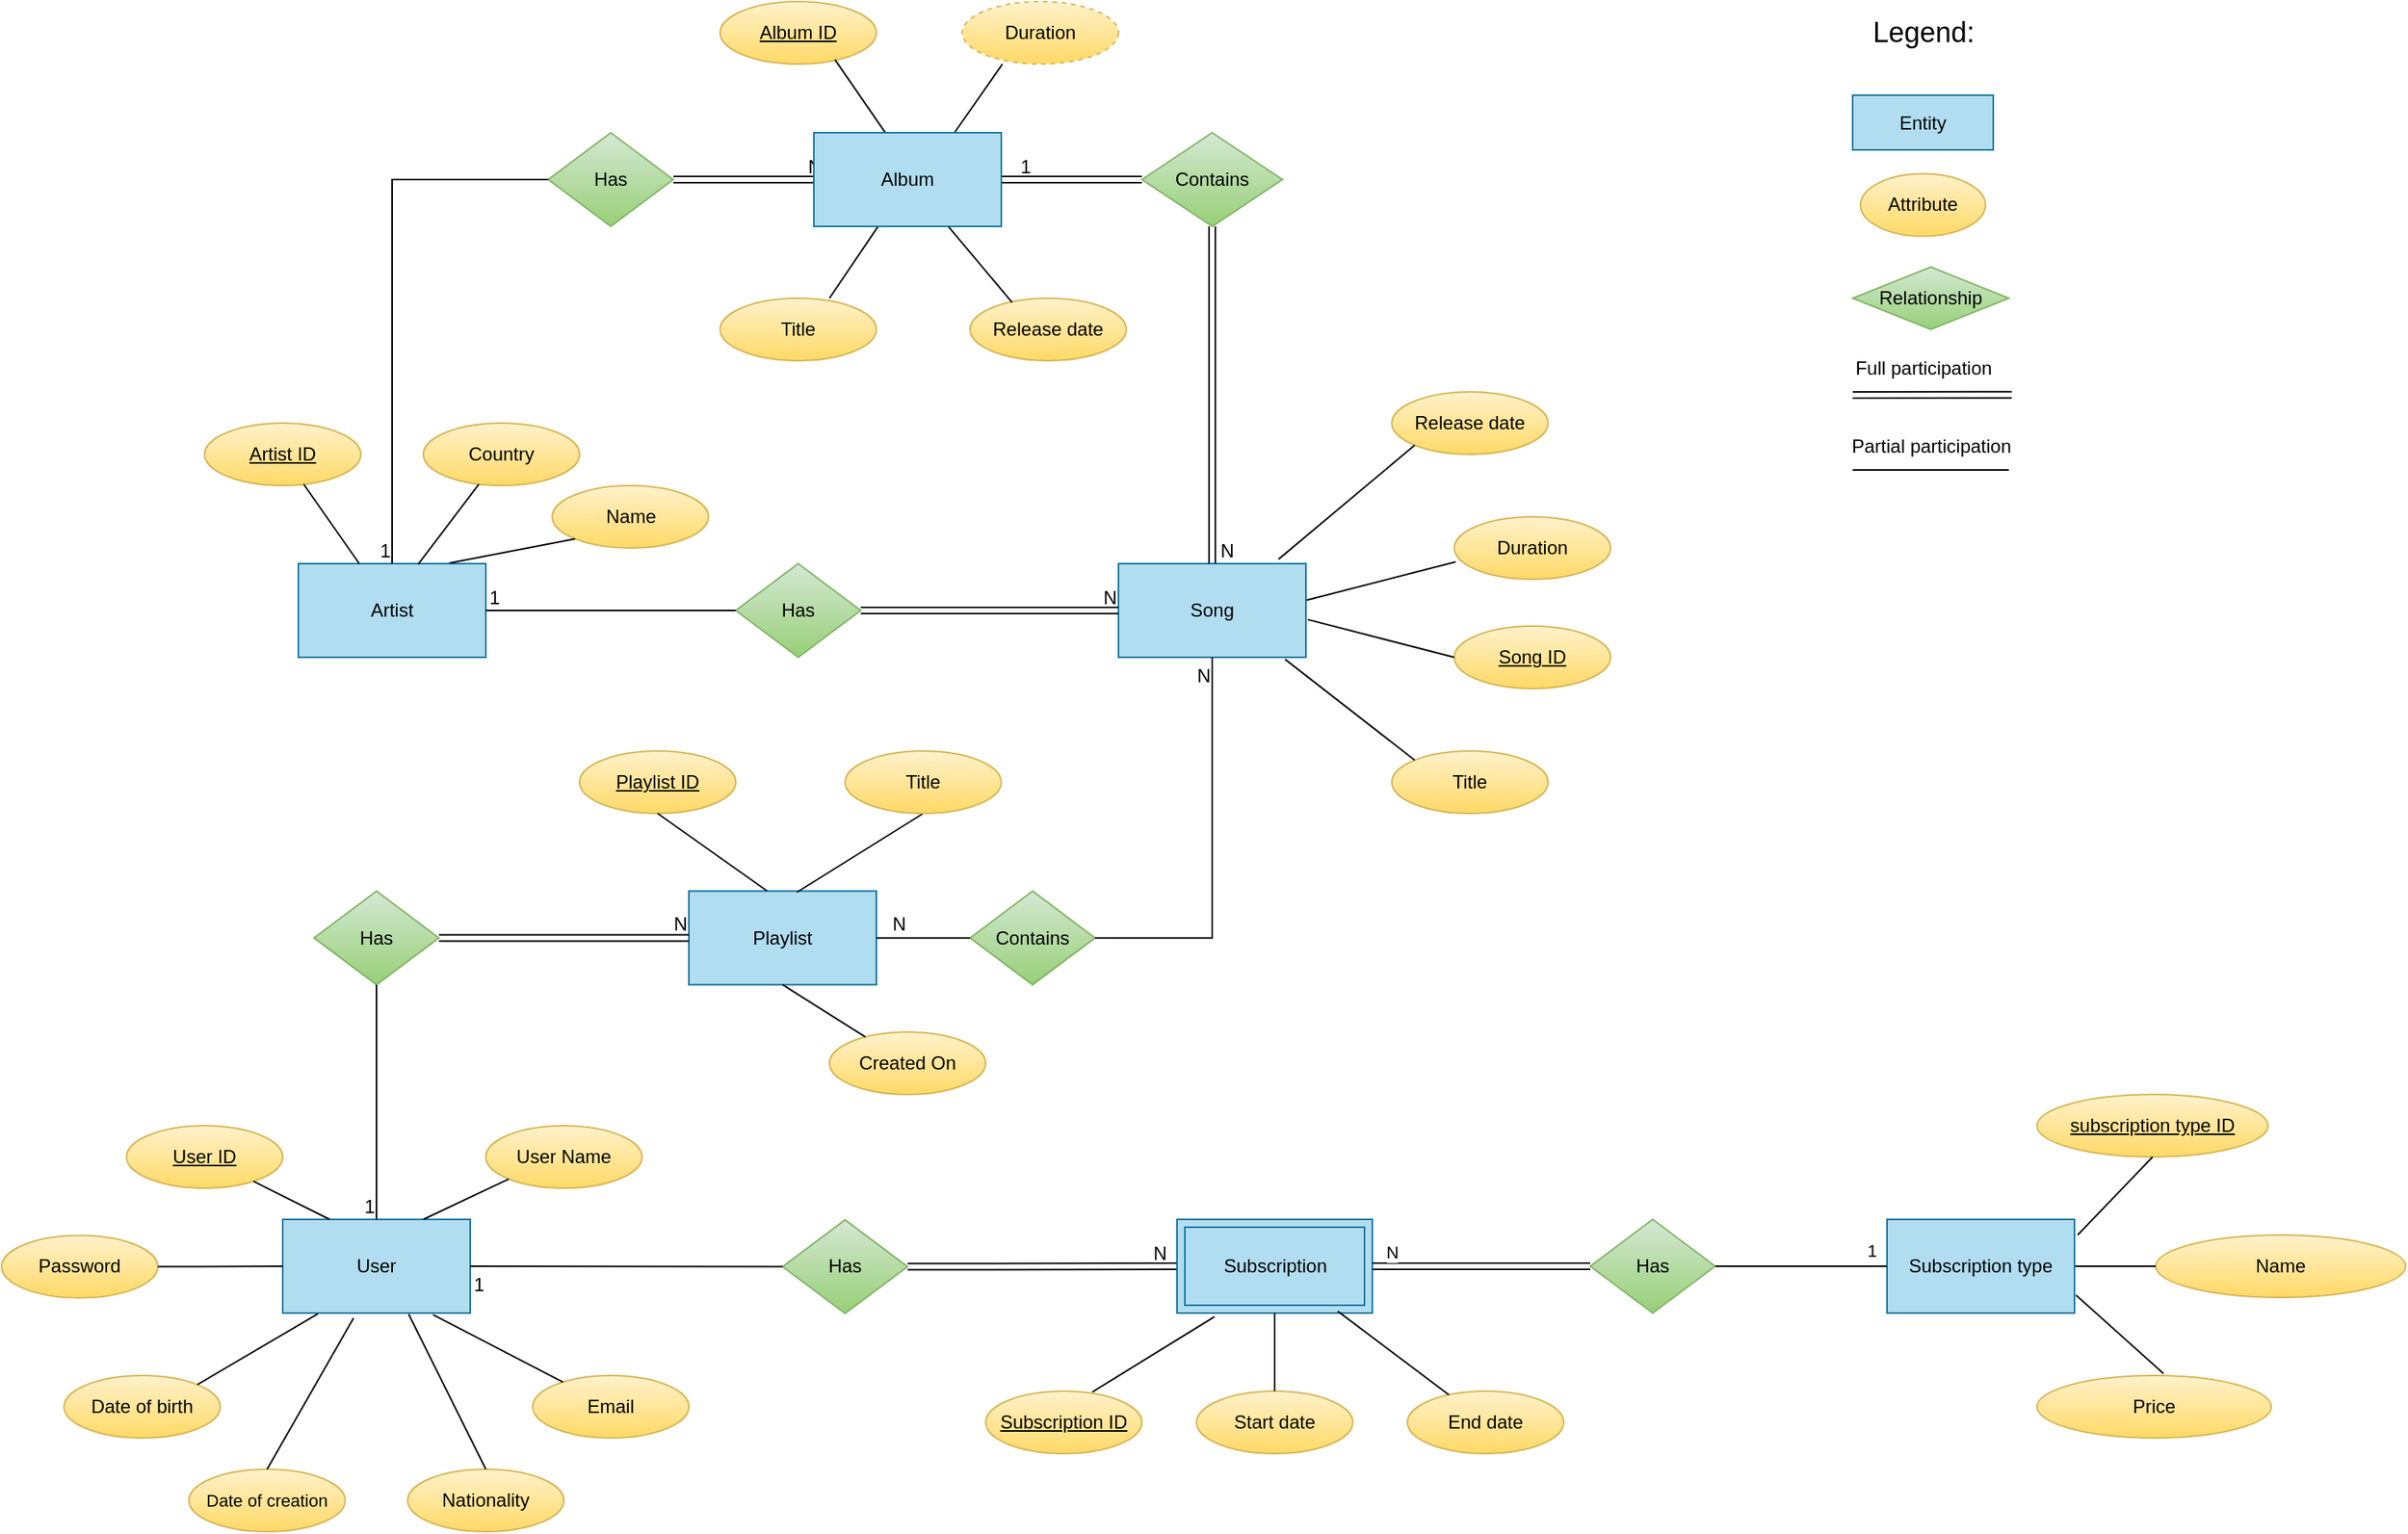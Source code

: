 <mxfile version="25.0.1">
  <diagram name="Page-1" id="PRPDfSvIojRdm6pmtPtv">
    <mxGraphModel dx="3457" dy="1422" grid="1" gridSize="10" guides="1" tooltips="1" connect="1" arrows="1" fold="1" page="1" pageScale="1" pageWidth="850" pageHeight="1100" math="0" shadow="0">
      <root>
        <mxCell id="0" />
        <mxCell id="1" parent="0" />
        <mxCell id="CFqIRjI16NwwN18C9tP9-1" value="Artist" style="whiteSpace=wrap;html=1;align=center;fillColor=#b1ddf0;strokeColor=#10739e;" parent="1" vertex="1">
          <mxGeometry x="-590" y="420" width="120" height="60" as="geometry" />
        </mxCell>
        <mxCell id="CFqIRjI16NwwN18C9tP9-18" value="Contains" style="shape=rhombus;perimeter=rhombusPerimeter;whiteSpace=wrap;html=1;align=center;fillColor=#d5e8d4;strokeColor=#82b366;gradientColor=#97d077;" parent="1" vertex="1">
          <mxGeometry x="-50" y="144" width="90" height="60" as="geometry" />
        </mxCell>
        <mxCell id="xr-l2IymX-3WRpyFkcAJ-1" value="Has" style="shape=rhombus;perimeter=rhombusPerimeter;whiteSpace=wrap;html=1;align=center;fillColor=#d5e8d4;strokeColor=#82b366;gradientColor=#97d077;" parent="1" vertex="1">
          <mxGeometry x="-310" y="420" width="80" height="60" as="geometry" />
        </mxCell>
        <mxCell id="xr-l2IymX-3WRpyFkcAJ-7" value="User" style="whiteSpace=wrap;html=1;align=center;fillColor=#b1ddf0;strokeColor=#10739e;" parent="1" vertex="1">
          <mxGeometry x="-600" y="840" width="120" height="60" as="geometry" />
        </mxCell>
        <mxCell id="xr-l2IymX-3WRpyFkcAJ-9" value="Playlist" style="shape=ext;margin=3;double=0;whiteSpace=wrap;html=1;align=center;fillColor=#b1ddf0;strokeColor=#10739e;" parent="1" vertex="1">
          <mxGeometry x="-340" y="629.71" width="120" height="60" as="geometry" />
        </mxCell>
        <mxCell id="xr-l2IymX-3WRpyFkcAJ-10" value="Contains" style="shape=rhombus;perimeter=rhombusPerimeter;whiteSpace=wrap;html=1;align=center;fillColor=#d5e8d4;strokeColor=#82b366;gradientColor=#97d077;" parent="1" vertex="1">
          <mxGeometry x="-160" y="629.71" width="80" height="60" as="geometry" />
        </mxCell>
        <mxCell id="xr-l2IymX-3WRpyFkcAJ-13" value="Has" style="shape=rhombus;perimeter=rhombusPerimeter;whiteSpace=wrap;html=1;align=center;fillColor=#d5e8d4;strokeColor=#82b366;gradientColor=#97d077;" parent="1" vertex="1">
          <mxGeometry x="-580" y="629.71" width="80" height="60" as="geometry" />
        </mxCell>
        <mxCell id="xr-l2IymX-3WRpyFkcAJ-18" value="Has" style="shape=rhombus;perimeter=rhombusPerimeter;whiteSpace=wrap;html=1;align=center;fillColor=#d5e8d4;strokeColor=#82b366;gradientColor=#97d077;" parent="1" vertex="1">
          <mxGeometry x="-430" y="144" width="80" height="60" as="geometry" />
        </mxCell>
        <mxCell id="xr-l2IymX-3WRpyFkcAJ-20" value="" style="endArrow=none;html=1;rounded=0;exitX=0.5;exitY=1;exitDx=0;exitDy=0;entryX=0.5;entryY=0;entryDx=0;entryDy=0;" parent="1" source="xr-l2IymX-3WRpyFkcAJ-24" edge="1">
          <mxGeometry relative="1" as="geometry">
            <mxPoint x="-5" y="480" as="sourcePoint" />
            <mxPoint x="-5" y="420" as="targetPoint" />
          </mxGeometry>
        </mxCell>
        <mxCell id="xr-l2IymX-3WRpyFkcAJ-26" value="" style="endArrow=none;html=1;rounded=0;exitX=0.5;exitY=1;exitDx=0;exitDy=0;entryX=0.5;entryY=0;entryDx=0;entryDy=0;" parent="1" target="xr-l2IymX-3WRpyFkcAJ-24" edge="1">
          <mxGeometry relative="1" as="geometry">
            <mxPoint x="-5" y="480" as="sourcePoint" />
            <mxPoint x="-5" y="420" as="targetPoint" />
          </mxGeometry>
        </mxCell>
        <mxCell id="xr-l2IymX-3WRpyFkcAJ-24" value="Song" style="shape=ext;margin=3;double=0;whiteSpace=wrap;html=1;align=center;fillColor=#b1ddf0;strokeColor=#10739e;" parent="1" vertex="1">
          <mxGeometry x="-65" y="420" width="120" height="60" as="geometry" />
        </mxCell>
        <mxCell id="xr-l2IymX-3WRpyFkcAJ-48" value="" style="endArrow=none;html=1;rounded=0;entryX=1;entryY=0.5;entryDx=0;entryDy=0;exitX=0;exitY=0.5;exitDx=0;exitDy=0;" parent="1" source="xr-l2IymX-3WRpyFkcAJ-1" target="CFqIRjI16NwwN18C9tP9-1" edge="1">
          <mxGeometry relative="1" as="geometry">
            <mxPoint x="-360" y="380" as="sourcePoint" />
            <mxPoint x="-410" y="410" as="targetPoint" />
          </mxGeometry>
        </mxCell>
        <mxCell id="xr-l2IymX-3WRpyFkcAJ-49" value="1" style="resizable=0;html=1;whiteSpace=wrap;align=right;verticalAlign=bottom;direction=south;" parent="xr-l2IymX-3WRpyFkcAJ-48" connectable="0" vertex="1">
          <mxGeometry x="1" relative="1" as="geometry">
            <mxPoint x="10" as="offset" />
          </mxGeometry>
        </mxCell>
        <mxCell id="xr-l2IymX-3WRpyFkcAJ-52" value="" style="endArrow=none;html=1;rounded=0;entryX=0.5;entryY=1;entryDx=0;entryDy=0;exitX=1;exitY=0.5;exitDx=0;exitDy=0;edgeStyle=orthogonalEdgeStyle;" parent="1" source="xr-l2IymX-3WRpyFkcAJ-10" target="xr-l2IymX-3WRpyFkcAJ-24" edge="1">
          <mxGeometry relative="1" as="geometry">
            <mxPoint x="-150" y="550" as="sourcePoint" />
            <mxPoint x="10" y="550" as="targetPoint" />
          </mxGeometry>
        </mxCell>
        <mxCell id="xr-l2IymX-3WRpyFkcAJ-53" value="N" style="resizable=0;html=1;whiteSpace=wrap;align=right;verticalAlign=bottom;" parent="xr-l2IymX-3WRpyFkcAJ-52" connectable="0" vertex="1">
          <mxGeometry x="1" relative="1" as="geometry">
            <mxPoint y="20" as="offset" />
          </mxGeometry>
        </mxCell>
        <mxCell id="xr-l2IymX-3WRpyFkcAJ-54" value="" style="endArrow=none;html=1;rounded=0;entryX=1;entryY=0.5;entryDx=0;entryDy=0;exitX=0;exitY=0.5;exitDx=0;exitDy=0;" parent="1" source="xr-l2IymX-3WRpyFkcAJ-10" target="xr-l2IymX-3WRpyFkcAJ-9" edge="1">
          <mxGeometry relative="1" as="geometry">
            <mxPoint x="-180" y="709.71" as="sourcePoint" />
            <mxPoint x="-200" y="659.21" as="targetPoint" />
          </mxGeometry>
        </mxCell>
        <mxCell id="xr-l2IymX-3WRpyFkcAJ-55" value="N" style="resizable=0;html=1;whiteSpace=wrap;align=right;verticalAlign=bottom;" parent="xr-l2IymX-3WRpyFkcAJ-54" connectable="0" vertex="1">
          <mxGeometry x="1" relative="1" as="geometry">
            <mxPoint x="20" as="offset" />
          </mxGeometry>
        </mxCell>
        <mxCell id="xr-l2IymX-3WRpyFkcAJ-64" value="" style="shape=link;html=1;rounded=0;entryX=1;entryY=0.5;entryDx=0;entryDy=0;exitX=0;exitY=0.5;exitDx=0;exitDy=0;" parent="1" source="CFqIRjI16NwwN18C9tP9-18" target="BT4hidYa7c9E86_C2898-1" edge="1">
          <mxGeometry relative="1" as="geometry">
            <mxPoint x="-280" y="370" as="sourcePoint" />
            <mxPoint x="-140" y="290" as="targetPoint" />
          </mxGeometry>
        </mxCell>
        <mxCell id="xr-l2IymX-3WRpyFkcAJ-65" value="1" style="resizable=0;html=1;whiteSpace=wrap;align=right;verticalAlign=bottom;" parent="xr-l2IymX-3WRpyFkcAJ-64" connectable="0" vertex="1">
          <mxGeometry x="1" relative="1" as="geometry">
            <mxPoint x="20" as="offset" />
          </mxGeometry>
        </mxCell>
        <mxCell id="xr-l2IymX-3WRpyFkcAJ-70" value="" style="endArrow=none;html=1;rounded=0;entryX=0.5;entryY=0;entryDx=0;entryDy=0;exitX=0;exitY=0.5;exitDx=0;exitDy=0;edgeStyle=orthogonalEdgeStyle;" parent="1" source="xr-l2IymX-3WRpyFkcAJ-18" target="CFqIRjI16NwwN18C9tP9-1" edge="1">
          <mxGeometry relative="1" as="geometry">
            <mxPoint x="-310" y="440" as="sourcePoint" />
            <mxPoint x="-150" y="440" as="targetPoint" />
          </mxGeometry>
        </mxCell>
        <mxCell id="xr-l2IymX-3WRpyFkcAJ-71" value="1" style="resizable=0;html=1;whiteSpace=wrap;align=right;verticalAlign=bottom;" parent="xr-l2IymX-3WRpyFkcAJ-70" connectable="0" vertex="1">
          <mxGeometry x="1" relative="1" as="geometry" />
        </mxCell>
        <mxCell id="xr-l2IymX-3WRpyFkcAJ-72" value="" style="shape=link;html=1;rounded=0;entryX=0.05;entryY=0.5;entryDx=0;entryDy=0;exitX=1;exitY=0.5;exitDx=0;exitDy=0;entryPerimeter=0;" parent="1" source="xr-l2IymX-3WRpyFkcAJ-18" target="BT4hidYa7c9E86_C2898-1" edge="1">
          <mxGeometry relative="1" as="geometry">
            <mxPoint x="-400" y="350" as="sourcePoint" />
            <mxPoint x="-260" y="290" as="targetPoint" />
          </mxGeometry>
        </mxCell>
        <mxCell id="xr-l2IymX-3WRpyFkcAJ-73" value="N" style="resizable=0;html=1;whiteSpace=wrap;align=right;verticalAlign=bottom;" parent="xr-l2IymX-3WRpyFkcAJ-72" connectable="0" vertex="1">
          <mxGeometry x="1" relative="1" as="geometry" />
        </mxCell>
        <mxCell id="xr-l2IymX-3WRpyFkcAJ-74" value="" style="shape=link;html=1;rounded=0;entryX=0.5;entryY=0;entryDx=0;entryDy=0;exitX=0.5;exitY=1;exitDx=0;exitDy=0;" parent="1" source="CFqIRjI16NwwN18C9tP9-18" target="xr-l2IymX-3WRpyFkcAJ-24" edge="1">
          <mxGeometry relative="1" as="geometry">
            <mxPoint x="-250" y="370" as="sourcePoint" />
            <mxPoint x="-90" y="370" as="targetPoint" />
          </mxGeometry>
        </mxCell>
        <mxCell id="xr-l2IymX-3WRpyFkcAJ-75" value="N" style="resizable=0;html=1;whiteSpace=wrap;align=right;verticalAlign=bottom;" parent="xr-l2IymX-3WRpyFkcAJ-74" connectable="0" vertex="1">
          <mxGeometry x="1" relative="1" as="geometry">
            <mxPoint x="15" as="offset" />
          </mxGeometry>
        </mxCell>
        <mxCell id="xr-l2IymX-3WRpyFkcAJ-78" value="" style="endArrow=none;html=1;rounded=0;entryX=0.5;entryY=0;entryDx=0;entryDy=0;exitX=0.5;exitY=1;exitDx=0;exitDy=0;" parent="1" source="xr-l2IymX-3WRpyFkcAJ-13" target="xr-l2IymX-3WRpyFkcAJ-7" edge="1">
          <mxGeometry relative="1" as="geometry">
            <mxPoint x="-320" y="519.71" as="sourcePoint" />
            <mxPoint x="-160" y="519.71" as="targetPoint" />
          </mxGeometry>
        </mxCell>
        <mxCell id="xr-l2IymX-3WRpyFkcAJ-79" value="1" style="resizable=0;html=1;whiteSpace=wrap;align=right;verticalAlign=bottom;" parent="xr-l2IymX-3WRpyFkcAJ-78" connectable="0" vertex="1">
          <mxGeometry x="1" relative="1" as="geometry" />
        </mxCell>
        <mxCell id="xr-l2IymX-3WRpyFkcAJ-80" value="" style="shape=link;html=1;rounded=0;entryX=0;entryY=0.5;entryDx=0;entryDy=0;exitX=1;exitY=0.5;exitDx=0;exitDy=0;" parent="1" source="xr-l2IymX-3WRpyFkcAJ-13" target="xr-l2IymX-3WRpyFkcAJ-9" edge="1">
          <mxGeometry relative="1" as="geometry">
            <mxPoint x="-320" y="519.71" as="sourcePoint" />
            <mxPoint x="-160" y="519.71" as="targetPoint" />
          </mxGeometry>
        </mxCell>
        <mxCell id="xr-l2IymX-3WRpyFkcAJ-81" value="N" style="resizable=0;html=1;whiteSpace=wrap;align=right;verticalAlign=bottom;" parent="xr-l2IymX-3WRpyFkcAJ-80" connectable="0" vertex="1">
          <mxGeometry x="1" relative="1" as="geometry" />
        </mxCell>
        <mxCell id="xr-l2IymX-3WRpyFkcAJ-84" value="" style="shape=link;html=1;rounded=0;entryX=0;entryY=0.5;entryDx=0;entryDy=0;exitX=1;exitY=0.5;exitDx=0;exitDy=0;" parent="1" source="xr-l2IymX-3WRpyFkcAJ-1" target="xr-l2IymX-3WRpyFkcAJ-24" edge="1">
          <mxGeometry relative="1" as="geometry">
            <mxPoint x="-280" y="400" as="sourcePoint" />
            <mxPoint x="-120" y="400" as="targetPoint" />
          </mxGeometry>
        </mxCell>
        <mxCell id="xr-l2IymX-3WRpyFkcAJ-85" value="N" style="resizable=0;html=1;whiteSpace=wrap;align=right;verticalAlign=bottom;" parent="xr-l2IymX-3WRpyFkcAJ-84" connectable="0" vertex="1">
          <mxGeometry x="1" relative="1" as="geometry" />
        </mxCell>
        <mxCell id="xr-l2IymX-3WRpyFkcAJ-87" value="Has" style="shape=rhombus;perimeter=rhombusPerimeter;whiteSpace=wrap;html=1;align=center;fillColor=#d5e8d4;strokeColor=#82b366;gradientColor=#97d077;" parent="1" vertex="1">
          <mxGeometry x="-280" y="840.29" width="80" height="60" as="geometry" />
        </mxCell>
        <mxCell id="xr-l2IymX-3WRpyFkcAJ-90" value="" style="shape=link;html=1;rounded=0;entryX=0;entryY=0.5;entryDx=0;entryDy=0;exitX=1;exitY=0.5;exitDx=0;exitDy=0;" parent="1" source="xr-l2IymX-3WRpyFkcAJ-87" target="xr-l2IymX-3WRpyFkcAJ-94" edge="1">
          <mxGeometry relative="1" as="geometry">
            <mxPoint x="-530" y="1019.71" as="sourcePoint" />
            <mxPoint x="-335" y="929.71" as="targetPoint" />
          </mxGeometry>
        </mxCell>
        <mxCell id="xr-l2IymX-3WRpyFkcAJ-91" value="N" style="resizable=0;html=1;whiteSpace=wrap;align=right;verticalAlign=bottom;" parent="xr-l2IymX-3WRpyFkcAJ-90" connectable="0" vertex="1">
          <mxGeometry x="1" relative="1" as="geometry">
            <mxPoint x="-5" as="offset" />
          </mxGeometry>
        </mxCell>
        <mxCell id="xr-l2IymX-3WRpyFkcAJ-92" value="" style="endArrow=none;html=1;rounded=0;entryX=1;entryY=0.5;entryDx=0;entryDy=0;exitX=0;exitY=0.5;exitDx=0;exitDy=0;" parent="1" source="xr-l2IymX-3WRpyFkcAJ-87" target="xr-l2IymX-3WRpyFkcAJ-7" edge="1">
          <mxGeometry relative="1" as="geometry">
            <mxPoint x="-320" y="719.71" as="sourcePoint" />
            <mxPoint x="-160" y="719.71" as="targetPoint" />
          </mxGeometry>
        </mxCell>
        <mxCell id="xr-l2IymX-3WRpyFkcAJ-93" value="1" style="resizable=0;html=1;whiteSpace=wrap;align=right;verticalAlign=bottom;" parent="xr-l2IymX-3WRpyFkcAJ-92" connectable="0" vertex="1">
          <mxGeometry x="1" relative="1" as="geometry">
            <mxPoint x="10" y="20" as="offset" />
          </mxGeometry>
        </mxCell>
        <mxCell id="xr-l2IymX-3WRpyFkcAJ-94" value="Subscription" style="shape=ext;margin=3;double=1;whiteSpace=wrap;html=1;align=center;fillColor=#b1ddf0;strokeColor=#10739e;" parent="1" vertex="1">
          <mxGeometry x="-27.5" y="840" width="125" height="60" as="geometry" />
        </mxCell>
        <mxCell id="xr-l2IymX-3WRpyFkcAJ-95" value="Duration" style="ellipse;whiteSpace=wrap;html=1;align=center;fillColor=#fff2cc;strokeColor=#d6b656;gradientColor=#ffd966;" parent="1" vertex="1">
          <mxGeometry x="150" y="390" width="100" height="40" as="geometry" />
        </mxCell>
        <mxCell id="xr-l2IymX-3WRpyFkcAJ-96" value="Title" style="ellipse;whiteSpace=wrap;html=1;align=center;fillColor=#fff2cc;strokeColor=#d6b656;gradientColor=#ffd966;" parent="1" vertex="1">
          <mxGeometry x="-320" y="250" width="100" height="40" as="geometry" />
        </mxCell>
        <mxCell id="xr-l2IymX-3WRpyFkcAJ-98" value="Album ID" style="ellipse;whiteSpace=wrap;html=1;align=center;fontStyle=4;verticalAlign=middle;fontFamily=Helvetica;fontSize=12;fillColor=#fff2cc;strokeColor=#d6b656;gradientColor=#ffd966;" parent="1" vertex="1">
          <mxGeometry x="-320" y="60" width="100" height="40" as="geometry" />
        </mxCell>
        <mxCell id="xr-l2IymX-3WRpyFkcAJ-99" value="" style="endArrow=none;html=1;rounded=0;fontFamily=Helvetica;fontSize=12;fontColor=default;entryX=0.7;entryY=0;entryDx=0;entryDy=0;exitX=0.35;exitY=0.978;exitDx=0;exitDy=0;entryPerimeter=0;exitPerimeter=0;" parent="1" source="BT4hidYa7c9E86_C2898-1" target="xr-l2IymX-3WRpyFkcAJ-96" edge="1">
          <mxGeometry relative="1" as="geometry">
            <mxPoint x="-230" y="260" as="sourcePoint" />
            <mxPoint x="-100" y="350" as="targetPoint" />
          </mxGeometry>
        </mxCell>
        <mxCell id="xr-l2IymX-3WRpyFkcAJ-100" value="" style="endArrow=none;html=1;rounded=0;fontFamily=Helvetica;fontSize=12;fontColor=default;entryX=0.735;entryY=0.93;entryDx=0;entryDy=0;exitX=0.386;exitY=0.014;exitDx=0;exitDy=0;entryPerimeter=0;exitPerimeter=0;" parent="1" source="BT4hidYa7c9E86_C2898-1" target="xr-l2IymX-3WRpyFkcAJ-98" edge="1">
          <mxGeometry relative="1" as="geometry">
            <mxPoint x="-200" y="260" as="sourcePoint" />
            <mxPoint x="-100" y="350" as="targetPoint" />
          </mxGeometry>
        </mxCell>
        <mxCell id="xr-l2IymX-3WRpyFkcAJ-101" value="" style="endArrow=none;html=1;rounded=0;fontFamily=Helvetica;fontSize=12;fontColor=default;entryX=0.257;entryY=1.001;entryDx=0;entryDy=0;entryPerimeter=0;exitX=0.75;exitY=0;exitDx=0;exitDy=0;" parent="1" source="BT4hidYa7c9E86_C2898-1" target="xr-l2IymX-3WRpyFkcAJ-102" edge="1">
          <mxGeometry relative="1" as="geometry">
            <mxPoint x="-170" y="260" as="sourcePoint" />
            <mxPoint x="-100" y="350" as="targetPoint" />
          </mxGeometry>
        </mxCell>
        <mxCell id="xr-l2IymX-3WRpyFkcAJ-102" value="Duration" style="ellipse;whiteSpace=wrap;html=1;align=center;dashed=1;verticalAlign=middle;fontFamily=Helvetica;fontSize=12;fillColor=#fff2cc;strokeColor=#d6b656;gradientColor=#ffd966;" parent="1" vertex="1">
          <mxGeometry x="-165" y="60" width="100" height="40" as="geometry" />
        </mxCell>
        <mxCell id="xr-l2IymX-3WRpyFkcAJ-103" value="Title" style="ellipse;whiteSpace=wrap;html=1;align=center;verticalAlign=middle;fontFamily=Helvetica;fontSize=12;fillColor=#fff2cc;strokeColor=#d6b656;gradientColor=#ffd966;" parent="1" vertex="1">
          <mxGeometry x="110" y="540" width="100" height="40" as="geometry" />
        </mxCell>
        <mxCell id="xr-l2IymX-3WRpyFkcAJ-104" value="Name" style="ellipse;whiteSpace=wrap;html=1;align=center;verticalAlign=middle;fontFamily=Helvetica;fontSize=12;fillColor=#fff2cc;strokeColor=#d6b656;gradientColor=#ffd966;" parent="1" vertex="1">
          <mxGeometry x="-427.5" y="370" width="100" height="40" as="geometry" />
        </mxCell>
        <mxCell id="xr-l2IymX-3WRpyFkcAJ-105" value="Release date" style="ellipse;whiteSpace=wrap;html=1;align=center;verticalAlign=middle;fontFamily=Helvetica;fontSize=12;fillColor=#fff2cc;strokeColor=#d6b656;gradientColor=#ffd966;" parent="1" vertex="1">
          <mxGeometry x="110" y="310" width="100" height="40" as="geometry" />
        </mxCell>
        <mxCell id="xr-l2IymX-3WRpyFkcAJ-106" value="" style="endArrow=none;html=1;rounded=0;fontFamily=Helvetica;fontSize=12;fontColor=default;entryX=0;entryY=1;entryDx=0;entryDy=0;exitX=0.854;exitY=-0.047;exitDx=0;exitDy=0;exitPerimeter=0;" parent="1" source="xr-l2IymX-3WRpyFkcAJ-24" target="xr-l2IymX-3WRpyFkcAJ-105" edge="1">
          <mxGeometry relative="1" as="geometry">
            <mxPoint x="-260" y="430" as="sourcePoint" />
            <mxPoint x="-100" y="430" as="targetPoint" />
          </mxGeometry>
        </mxCell>
        <mxCell id="xr-l2IymX-3WRpyFkcAJ-107" value="" style="endArrow=none;html=1;rounded=0;fontFamily=Helvetica;fontSize=12;fontColor=default;entryX=0.008;entryY=0.721;entryDx=0;entryDy=0;entryPerimeter=0;exitX=1.004;exitY=0.39;exitDx=0;exitDy=0;exitPerimeter=0;" parent="1" source="xr-l2IymX-3WRpyFkcAJ-24" target="xr-l2IymX-3WRpyFkcAJ-95" edge="1">
          <mxGeometry relative="1" as="geometry">
            <mxPoint x="90" y="390" as="sourcePoint" />
            <mxPoint x="-100" y="430" as="targetPoint" />
          </mxGeometry>
        </mxCell>
        <mxCell id="xr-l2IymX-3WRpyFkcAJ-108" value="Song ID" style="ellipse;whiteSpace=wrap;html=1;align=center;fontStyle=4;verticalAlign=middle;fontFamily=Helvetica;fontSize=12;fillColor=#fff2cc;strokeColor=#d6b656;gradientColor=#ffd966;" parent="1" vertex="1">
          <mxGeometry x="150" y="460" width="100" height="40" as="geometry" />
        </mxCell>
        <mxCell id="xr-l2IymX-3WRpyFkcAJ-109" value="" style="endArrow=none;html=1;rounded=0;fontFamily=Helvetica;fontSize=12;fontColor=default;entryX=0;entryY=0;entryDx=0;entryDy=0;exitX=0.889;exitY=1.022;exitDx=0;exitDy=0;exitPerimeter=0;" parent="1" source="xr-l2IymX-3WRpyFkcAJ-24" target="xr-l2IymX-3WRpyFkcAJ-103" edge="1">
          <mxGeometry relative="1" as="geometry">
            <mxPoint x="237.48" y="539.64" as="sourcePoint" />
            <mxPoint x="190" y="550" as="targetPoint" />
          </mxGeometry>
        </mxCell>
        <mxCell id="xr-l2IymX-3WRpyFkcAJ-110" value="" style="endArrow=none;html=1;rounded=0;fontFamily=Helvetica;fontSize=12;fontColor=default;entryX=0;entryY=0.5;entryDx=0;entryDy=0;exitX=1.01;exitY=0.597;exitDx=0;exitDy=0;exitPerimeter=0;" parent="1" source="xr-l2IymX-3WRpyFkcAJ-24" target="xr-l2IymX-3WRpyFkcAJ-108" edge="1">
          <mxGeometry relative="1" as="geometry">
            <mxPoint x="-260" y="430" as="sourcePoint" />
            <mxPoint x="-100" y="430" as="targetPoint" />
          </mxGeometry>
        </mxCell>
        <mxCell id="xr-l2IymX-3WRpyFkcAJ-111" value="Country" style="ellipse;whiteSpace=wrap;html=1;align=center;verticalAlign=middle;fontFamily=Helvetica;fontSize=12;fillColor=#fff2cc;strokeColor=#d6b656;gradientColor=#ffd966;" parent="1" vertex="1">
          <mxGeometry x="-510" y="330" width="100" height="40" as="geometry" />
        </mxCell>
        <mxCell id="xr-l2IymX-3WRpyFkcAJ-112" value="Artist ID" style="ellipse;whiteSpace=wrap;html=1;align=center;fontStyle=4;verticalAlign=middle;fontFamily=Helvetica;fontSize=12;fillColor=#fff2cc;strokeColor=#d6b656;gradientColor=#ffd966;" parent="1" vertex="1">
          <mxGeometry x="-650" y="330" width="100" height="40" as="geometry" />
        </mxCell>
        <mxCell id="xr-l2IymX-3WRpyFkcAJ-113" value="" style="endArrow=none;html=1;rounded=0;fontFamily=Helvetica;fontSize=12;fontColor=default;entryX=0;entryY=1;entryDx=0;entryDy=0;exitX=0.806;exitY=-0.006;exitDx=0;exitDy=0;exitPerimeter=0;" parent="1" source="CFqIRjI16NwwN18C9tP9-1" target="xr-l2IymX-3WRpyFkcAJ-104" edge="1">
          <mxGeometry relative="1" as="geometry">
            <mxPoint x="-500" y="390" as="sourcePoint" />
            <mxPoint x="-100" y="430" as="targetPoint" />
          </mxGeometry>
        </mxCell>
        <mxCell id="xr-l2IymX-3WRpyFkcAJ-114" value="" style="endArrow=none;html=1;rounded=0;fontFamily=Helvetica;fontSize=12;fontColor=default;exitX=0.639;exitY=0.008;exitDx=0;exitDy=0;exitPerimeter=0;" parent="1" source="CFqIRjI16NwwN18C9tP9-1" target="xr-l2IymX-3WRpyFkcAJ-111" edge="1">
          <mxGeometry relative="1" as="geometry">
            <mxPoint x="-260" y="430" as="sourcePoint" />
            <mxPoint x="-470" y="380" as="targetPoint" />
          </mxGeometry>
        </mxCell>
        <mxCell id="xr-l2IymX-3WRpyFkcAJ-115" value="" style="endArrow=none;html=1;rounded=0;fontFamily=Helvetica;fontSize=12;fontColor=default;" parent="1" source="CFqIRjI16NwwN18C9tP9-1" target="xr-l2IymX-3WRpyFkcAJ-112" edge="1">
          <mxGeometry relative="1" as="geometry">
            <mxPoint x="-260" y="430" as="sourcePoint" />
            <mxPoint x="-100" y="430" as="targetPoint" />
          </mxGeometry>
        </mxCell>
        <mxCell id="xr-l2IymX-3WRpyFkcAJ-117" value="&lt;div&gt;Created On&lt;/div&gt;" style="ellipse;whiteSpace=wrap;html=1;align=center;verticalAlign=middle;fontFamily=Helvetica;fontSize=12;fillColor=#fff2cc;strokeColor=#d6b656;gradientColor=#ffd966;" parent="1" vertex="1">
          <mxGeometry x="-250" y="720" width="100" height="40" as="geometry" />
        </mxCell>
        <mxCell id="xr-l2IymX-3WRpyFkcAJ-118" value="Playlist ID" style="ellipse;whiteSpace=wrap;html=1;align=center;fontStyle=4;verticalAlign=middle;fontFamily=Helvetica;fontSize=12;fillColor=#fff2cc;strokeColor=#d6b656;gradientColor=#ffd966;" parent="1" vertex="1">
          <mxGeometry x="-410" y="540" width="100" height="40" as="geometry" />
        </mxCell>
        <mxCell id="xr-l2IymX-3WRpyFkcAJ-120" value="" style="endArrow=none;html=1;rounded=0;fontFamily=Helvetica;fontSize=12;fontColor=default;exitX=0.5;exitY=1;exitDx=0;exitDy=0;" parent="1" source="xr-l2IymX-3WRpyFkcAJ-9" target="xr-l2IymX-3WRpyFkcAJ-117" edge="1">
          <mxGeometry relative="1" as="geometry">
            <mxPoint x="-270" y="589.71" as="sourcePoint" />
            <mxPoint x="-110" y="589.71" as="targetPoint" />
          </mxGeometry>
        </mxCell>
        <mxCell id="xr-l2IymX-3WRpyFkcAJ-121" value="" style="endArrow=none;html=1;rounded=0;fontFamily=Helvetica;fontSize=12;fontColor=default;exitX=0.5;exitY=1;exitDx=0;exitDy=0;entryX=0.417;entryY=-0.001;entryDx=0;entryDy=0;entryPerimeter=0;" parent="1" source="xr-l2IymX-3WRpyFkcAJ-118" target="xr-l2IymX-3WRpyFkcAJ-9" edge="1">
          <mxGeometry relative="1" as="geometry">
            <mxPoint x="-303.3" y="599.39" as="sourcePoint" />
            <mxPoint x="-280" y="629" as="targetPoint" />
          </mxGeometry>
        </mxCell>
        <mxCell id="xr-l2IymX-3WRpyFkcAJ-122" value="" style="endArrow=none;html=1;rounded=0;fontFamily=Helvetica;fontSize=12;fontColor=default;entryX=0.5;entryY=1;entryDx=0;entryDy=0;exitX=0.576;exitY=0.013;exitDx=0;exitDy=0;exitPerimeter=0;" parent="1" source="xr-l2IymX-3WRpyFkcAJ-9" target="xr-l2IymX-3WRpyFkcAJ-128" edge="1">
          <mxGeometry relative="1" as="geometry">
            <mxPoint x="-270" y="589.71" as="sourcePoint" />
            <mxPoint x="-215.146" y="603.936" as="targetPoint" />
          </mxGeometry>
        </mxCell>
        <mxCell id="xr-l2IymX-3WRpyFkcAJ-128" value="Title" style="ellipse;whiteSpace=wrap;html=1;align=center;verticalAlign=middle;fontFamily=Helvetica;fontSize=12;fillColor=#fff2cc;strokeColor=#d6b656;gradientColor=#ffd966;" parent="1" vertex="1">
          <mxGeometry x="-240" y="540" width="100" height="40" as="geometry" />
        </mxCell>
        <mxCell id="xr-l2IymX-3WRpyFkcAJ-129" value="Email" style="ellipse;whiteSpace=wrap;html=1;align=center;verticalAlign=middle;fontFamily=Helvetica;fontSize=12;fillColor=#fff2cc;strokeColor=#d6b656;gradientColor=#ffd966;" parent="1" vertex="1">
          <mxGeometry x="-440" y="940" width="100" height="40" as="geometry" />
        </mxCell>
        <mxCell id="xr-l2IymX-3WRpyFkcAJ-130" value="&lt;div&gt;User Name&lt;/div&gt;" style="ellipse;whiteSpace=wrap;html=1;align=center;verticalAlign=middle;fontFamily=Helvetica;fontSize=12;fillColor=#fff2cc;strokeColor=#d6b656;gradientColor=#ffd966;" parent="1" vertex="1">
          <mxGeometry x="-470" y="780" width="100" height="40" as="geometry" />
        </mxCell>
        <mxCell id="xr-l2IymX-3WRpyFkcAJ-131" value="Password" style="ellipse;align=center;fontStyle=0;verticalAlign=middle;fontFamily=Helvetica;fontSize=12;fillColor=#fff2cc;whiteSpace=wrap;html=1;spacing=0;strokeColor=#d6b656;gradientColor=#ffd966;" parent="1" vertex="1">
          <mxGeometry x="-780" y="850.29" width="100" height="40" as="geometry" />
        </mxCell>
        <mxCell id="xr-l2IymX-3WRpyFkcAJ-132" value="Date of birth" style="ellipse;whiteSpace=wrap;html=1;align=center;verticalAlign=middle;fontFamily=Helvetica;fontSize=12;fillColor=#fff2cc;strokeColor=#d6b656;gradientColor=#ffd966;" parent="1" vertex="1">
          <mxGeometry x="-740" y="940" width="100" height="40" as="geometry" />
        </mxCell>
        <mxCell id="xr-l2IymX-3WRpyFkcAJ-133" value="" style="endArrow=none;html=1;rounded=0;fontFamily=Helvetica;fontSize=12;fontColor=default;entryX=0;entryY=0.5;entryDx=0;entryDy=0;" parent="1" source="xr-l2IymX-3WRpyFkcAJ-131" target="xr-l2IymX-3WRpyFkcAJ-7" edge="1">
          <mxGeometry relative="1" as="geometry">
            <mxPoint x="-720" y="759.71" as="sourcePoint" />
            <mxPoint x="-570" y="729.71" as="targetPoint" />
          </mxGeometry>
        </mxCell>
        <mxCell id="xr-l2IymX-3WRpyFkcAJ-134" value="" style="endArrow=none;html=1;rounded=0;fontFamily=Helvetica;fontSize=12;fontColor=default;exitX=0.75;exitY=0;exitDx=0;exitDy=0;entryX=0;entryY=1;entryDx=0;entryDy=0;" parent="1" source="xr-l2IymX-3WRpyFkcAJ-7" target="xr-l2IymX-3WRpyFkcAJ-130" edge="1">
          <mxGeometry relative="1" as="geometry">
            <mxPoint x="-270" y="679.71" as="sourcePoint" />
            <mxPoint x="-110" y="679.71" as="targetPoint" />
          </mxGeometry>
        </mxCell>
        <mxCell id="xr-l2IymX-3WRpyFkcAJ-135" value="" style="endArrow=none;html=1;rounded=0;fontFamily=Helvetica;fontSize=12;fontColor=default;entryX=0.802;entryY=1.018;entryDx=0;entryDy=0;entryPerimeter=0;" parent="1" source="xr-l2IymX-3WRpyFkcAJ-129" target="xr-l2IymX-3WRpyFkcAJ-7" edge="1">
          <mxGeometry relative="1" as="geometry">
            <mxPoint x="-270" y="679.71" as="sourcePoint" />
            <mxPoint x="-110" y="679.71" as="targetPoint" />
          </mxGeometry>
        </mxCell>
        <mxCell id="xr-l2IymX-3WRpyFkcAJ-136" value="" style="endArrow=none;html=1;rounded=0;fontFamily=Helvetica;fontSize=12;fontColor=default;exitX=1;exitY=0;exitDx=0;exitDy=0;entryX=0.188;entryY=1.008;entryDx=0;entryDy=0;entryPerimeter=0;" parent="1" source="xr-l2IymX-3WRpyFkcAJ-132" target="xr-l2IymX-3WRpyFkcAJ-7" edge="1">
          <mxGeometry relative="1" as="geometry">
            <mxPoint x="-600" y="849.71" as="sourcePoint" />
            <mxPoint x="-110" y="679.71" as="targetPoint" />
          </mxGeometry>
        </mxCell>
        <mxCell id="xr-l2IymX-3WRpyFkcAJ-137" value="Start date" style="ellipse;whiteSpace=wrap;html=1;align=center;strokeColor=#d6b656;verticalAlign=middle;fontFamily=Helvetica;fontSize=12;fillColor=#fff2cc;gradientColor=#ffd966;" parent="1" vertex="1">
          <mxGeometry x="-15" y="950" width="100" height="40" as="geometry" />
        </mxCell>
        <mxCell id="xr-l2IymX-3WRpyFkcAJ-138" value="Subscription ID" style="ellipse;whiteSpace=wrap;html=1;align=center;fontStyle=4;strokeColor=#d6b656;verticalAlign=middle;fontFamily=Helvetica;fontSize=12;fillColor=#fff2cc;gradientColor=#ffd966;" parent="1" vertex="1">
          <mxGeometry x="-150" y="950" width="100" height="40" as="geometry" />
        </mxCell>
        <mxCell id="xr-l2IymX-3WRpyFkcAJ-140" value="End date" style="ellipse;whiteSpace=wrap;html=1;align=center;strokeColor=#d6b656;verticalAlign=middle;fontFamily=Helvetica;fontSize=12;fillColor=#fff2cc;gradientColor=#ffd966;" parent="1" vertex="1">
          <mxGeometry x="120" y="950" width="100" height="40" as="geometry" />
        </mxCell>
        <mxCell id="xr-l2IymX-3WRpyFkcAJ-143" value="" style="endArrow=none;html=1;rounded=0;fontFamily=Helvetica;fontSize=12;fontColor=default;exitX=0.683;exitY=0.013;exitDx=0;exitDy=0;exitPerimeter=0;entryX=0.192;entryY=1.039;entryDx=0;entryDy=0;entryPerimeter=0;" parent="1" source="xr-l2IymX-3WRpyFkcAJ-138" target="xr-l2IymX-3WRpyFkcAJ-94" edge="1">
          <mxGeometry relative="1" as="geometry">
            <mxPoint x="-80" y="829.71" as="sourcePoint" />
            <mxPoint y="819.71" as="targetPoint" />
          </mxGeometry>
        </mxCell>
        <mxCell id="xr-l2IymX-3WRpyFkcAJ-144" value="" style="endArrow=none;html=1;rounded=0;fontFamily=Helvetica;fontSize=12;fontColor=default;exitX=0.5;exitY=0;exitDx=0;exitDy=0;entryX=0.5;entryY=1;entryDx=0;entryDy=0;" parent="1" source="xr-l2IymX-3WRpyFkcAJ-137" target="xr-l2IymX-3WRpyFkcAJ-94" edge="1">
          <mxGeometry relative="1" as="geometry">
            <mxPoint x="40" y="699.71" as="sourcePoint" />
            <mxPoint x="200" y="699.71" as="targetPoint" />
          </mxGeometry>
        </mxCell>
        <mxCell id="xr-l2IymX-3WRpyFkcAJ-145" value="" style="endArrow=none;html=1;rounded=0;fontFamily=Helvetica;fontSize=12;fontColor=default;exitX=0.823;exitY=0.98;exitDx=0;exitDy=0;exitPerimeter=0;" parent="1" source="xr-l2IymX-3WRpyFkcAJ-94" target="xr-l2IymX-3WRpyFkcAJ-140" edge="1">
          <mxGeometry relative="1" as="geometry">
            <mxPoint x="40" y="699.71" as="sourcePoint" />
            <mxPoint x="200" y="699.71" as="targetPoint" />
          </mxGeometry>
        </mxCell>
        <mxCell id="xr-l2IymX-3WRpyFkcAJ-146" value="Price" style="ellipse;whiteSpace=wrap;html=1;align=center;strokeColor=#d6b656;verticalAlign=middle;fontFamily=Helvetica;fontSize=12;fillColor=#fff2cc;gradientColor=#ffd966;" parent="1" vertex="1">
          <mxGeometry x="523" y="940" width="150" height="40" as="geometry" />
        </mxCell>
        <mxCell id="xr-l2IymX-3WRpyFkcAJ-147" value="Name" style="ellipse;whiteSpace=wrap;html=1;align=center;strokeColor=#d6b656;verticalAlign=middle;fontFamily=Helvetica;fontSize=12;fillColor=#fff2cc;gradientColor=#ffd966;" parent="1" vertex="1">
          <mxGeometry x="599" y="850" width="160" height="40" as="geometry" />
        </mxCell>
        <mxCell id="xr-l2IymX-3WRpyFkcAJ-148" value="" style="endArrow=none;html=1;rounded=0;fontFamily=Helvetica;fontSize=12;fontColor=default;entryX=0;entryY=0.5;entryDx=0;entryDy=0;exitX=1;exitY=0.5;exitDx=0;exitDy=0;" parent="1" source="BT4hidYa7c9E86_C2898-16" target="xr-l2IymX-3WRpyFkcAJ-147" edge="1">
          <mxGeometry relative="1" as="geometry">
            <mxPoint x="517.0" y="870.29" as="sourcePoint" />
            <mxPoint x="357" y="699.71" as="targetPoint" />
          </mxGeometry>
        </mxCell>
        <mxCell id="xr-l2IymX-3WRpyFkcAJ-149" value="" style="endArrow=none;html=1;rounded=0;fontFamily=Helvetica;fontSize=12;fontColor=default;exitX=1.008;exitY=0.808;exitDx=0;exitDy=0;exitPerimeter=0;entryX=0.54;entryY=-0.032;entryDx=0;entryDy=0;entryPerimeter=0;" parent="1" source="BT4hidYa7c9E86_C2898-16" target="xr-l2IymX-3WRpyFkcAJ-146" edge="1">
          <mxGeometry relative="1" as="geometry">
            <mxPoint x="502.248" y="884.475" as="sourcePoint" />
            <mxPoint x="357" y="699.71" as="targetPoint" />
          </mxGeometry>
        </mxCell>
        <mxCell id="BT4hidYa7c9E86_C2898-1" value="&lt;div&gt;Album&lt;/div&gt;" style="rounded=0;whiteSpace=wrap;html=1;fillColor=#b1ddf0;strokeColor=#10739e;" parent="1" vertex="1">
          <mxGeometry x="-260" y="144" width="120" height="60" as="geometry" />
        </mxCell>
        <mxCell id="BT4hidYa7c9E86_C2898-4" value="&lt;font style=&quot;font-size: 11px;&quot;&gt;Date of creation&lt;/font&gt;" style="ellipse;whiteSpace=wrap;html=1;align=center;verticalAlign=middle;fontFamily=Helvetica;fontSize=12;fillColor=#fff2cc;strokeColor=#d6b656;gradientColor=#ffd966;" parent="1" vertex="1">
          <mxGeometry x="-660" y="1000" width="100" height="40" as="geometry" />
        </mxCell>
        <mxCell id="BT4hidYa7c9E86_C2898-6" value="" style="endArrow=none;html=1;rounded=0;entryX=0.378;entryY=1.053;entryDx=0;entryDy=0;exitX=0.5;exitY=0;exitDx=0;exitDy=0;entryPerimeter=0;" parent="1" source="BT4hidYa7c9E86_C2898-4" target="xr-l2IymX-3WRpyFkcAJ-7" edge="1">
          <mxGeometry width="50" height="50" relative="1" as="geometry">
            <mxPoint x="-610" y="970" as="sourcePoint" />
            <mxPoint x="-560" y="920" as="targetPoint" />
          </mxGeometry>
        </mxCell>
        <mxCell id="BT4hidYa7c9E86_C2898-7" value="&lt;div&gt;Nationality&lt;/div&gt;" style="ellipse;whiteSpace=wrap;html=1;align=center;verticalAlign=middle;fontFamily=Helvetica;fontSize=12;fillColor=#fff2cc;strokeColor=#d6b656;gradientColor=#ffd966;" parent="1" vertex="1">
          <mxGeometry x="-520" y="1000" width="100" height="40" as="geometry" />
        </mxCell>
        <mxCell id="BT4hidYa7c9E86_C2898-8" value="" style="endArrow=none;html=1;rounded=0;entryX=0.672;entryY=1.013;entryDx=0;entryDy=0;exitX=0.5;exitY=0;exitDx=0;exitDy=0;entryPerimeter=0;" parent="1" source="BT4hidYa7c9E86_C2898-7" target="xr-l2IymX-3WRpyFkcAJ-7" edge="1">
          <mxGeometry width="50" height="50" relative="1" as="geometry">
            <mxPoint x="-600" y="980" as="sourcePoint" />
            <mxPoint x="-530" y="910" as="targetPoint" />
          </mxGeometry>
        </mxCell>
        <mxCell id="BT4hidYa7c9E86_C2898-10" value="User ID" style="ellipse;whiteSpace=wrap;html=1;align=center;fontStyle=4;verticalAlign=middle;fontFamily=Helvetica;fontSize=12;fillColor=#fff2cc;strokeColor=#d6b656;gradientColor=#ffd966;" parent="1" vertex="1">
          <mxGeometry x="-700" y="780" width="100" height="40" as="geometry" />
        </mxCell>
        <mxCell id="BT4hidYa7c9E86_C2898-11" value="" style="endArrow=none;html=1;rounded=0;fontFamily=Helvetica;fontSize=12;fontColor=default;entryX=0.25;entryY=0;entryDx=0;entryDy=0;" parent="1" source="BT4hidYa7c9E86_C2898-10" target="xr-l2IymX-3WRpyFkcAJ-7" edge="1">
          <mxGeometry relative="1" as="geometry">
            <mxPoint x="-710" y="769.71" as="sourcePoint" />
            <mxPoint x="-560" y="850" as="targetPoint" />
          </mxGeometry>
        </mxCell>
        <mxCell id="BT4hidYa7c9E86_C2898-13" value="&lt;div&gt;Release date&lt;/div&gt;" style="ellipse;whiteSpace=wrap;html=1;align=center;fillColor=#fff2cc;strokeColor=#d6b656;gradientColor=#ffd966;" parent="1" vertex="1">
          <mxGeometry x="-160" y="250" width="100" height="40" as="geometry" />
        </mxCell>
        <mxCell id="BT4hidYa7c9E86_C2898-14" value="" style="endArrow=none;html=1;rounded=0;fontFamily=Helvetica;fontSize=12;fontColor=default;entryX=0.269;entryY=0.067;entryDx=0;entryDy=0;exitX=0.719;exitY=1.006;exitDx=0;exitDy=0;entryPerimeter=0;exitPerimeter=0;" parent="1" source="BT4hidYa7c9E86_C2898-1" target="BT4hidYa7c9E86_C2898-13" edge="1">
          <mxGeometry relative="1" as="geometry">
            <mxPoint x="-150.32" y="216.58" as="sourcePoint" />
            <mxPoint x="106" y="360" as="targetPoint" />
          </mxGeometry>
        </mxCell>
        <mxCell id="BT4hidYa7c9E86_C2898-16" value="Subscription type" style="whiteSpace=wrap;html=1;align=center;fillColor=#b1ddf0;strokeColor=#10739e;" parent="1" vertex="1">
          <mxGeometry x="427" y="840" width="120" height="60" as="geometry" />
        </mxCell>
        <mxCell id="BT4hidYa7c9E86_C2898-17" value="&lt;u&gt;subscription type ID&lt;/u&gt;" style="ellipse;whiteSpace=wrap;html=1;align=center;strokeColor=#d6b656;verticalAlign=middle;fontFamily=Helvetica;fontSize=12;fillColor=#fff2cc;gradientColor=#ffd966;" parent="1" vertex="1">
          <mxGeometry x="523" y="760" width="148" height="40" as="geometry" />
        </mxCell>
        <mxCell id="BT4hidYa7c9E86_C2898-18" value="" style="endArrow=none;html=1;rounded=0;fontFamily=Helvetica;fontSize=12;fontColor=default;entryX=0.5;entryY=1;entryDx=0;entryDy=0;exitX=1.017;exitY=0.167;exitDx=0;exitDy=0;exitPerimeter=0;" parent="1" source="BT4hidYa7c9E86_C2898-16" target="BT4hidYa7c9E86_C2898-17" edge="1">
          <mxGeometry relative="1" as="geometry">
            <mxPoint x="557" y="880" as="sourcePoint" />
            <mxPoint x="367" y="709.71" as="targetPoint" />
          </mxGeometry>
        </mxCell>
        <mxCell id="BT4hidYa7c9E86_C2898-21" value="Has" style="shape=rhombus;perimeter=rhombusPerimeter;whiteSpace=wrap;html=1;align=center;fillColor=#d5e8d4;strokeColor=#82b366;gradientColor=#97d077;" parent="1" vertex="1">
          <mxGeometry x="237" y="840" width="80" height="60" as="geometry" />
        </mxCell>
        <mxCell id="BT4hidYa7c9E86_C2898-23" value="" style="endArrow=none;html=1;rounded=0;exitX=1;exitY=0.5;exitDx=0;exitDy=0;entryX=0;entryY=0.5;entryDx=0;entryDy=0;shape=link;" parent="1" source="xr-l2IymX-3WRpyFkcAJ-94" target="BT4hidYa7c9E86_C2898-21" edge="1">
          <mxGeometry width="50" height="50" relative="1" as="geometry">
            <mxPoint x="207" y="890" as="sourcePoint" />
            <mxPoint x="257" y="840" as="targetPoint" />
          </mxGeometry>
        </mxCell>
        <mxCell id="BT4hidYa7c9E86_C2898-28" value="N" style="edgeLabel;html=1;align=center;verticalAlign=middle;resizable=0;points=[];" parent="BT4hidYa7c9E86_C2898-23" vertex="1" connectable="0">
          <mxGeometry x="-0.602" relative="1" as="geometry">
            <mxPoint x="-16" y="-9" as="offset" />
          </mxGeometry>
        </mxCell>
        <mxCell id="BT4hidYa7c9E86_C2898-24" value="" style="endArrow=none;html=1;rounded=0;exitX=1;exitY=0.5;exitDx=0;exitDy=0;entryX=0;entryY=0.5;entryDx=0;entryDy=0;" parent="1" source="BT4hidYa7c9E86_C2898-21" target="BT4hidYa7c9E86_C2898-16" edge="1">
          <mxGeometry width="50" height="50" relative="1" as="geometry">
            <mxPoint x="337" y="880" as="sourcePoint" />
            <mxPoint x="387" y="830" as="targetPoint" />
          </mxGeometry>
        </mxCell>
        <mxCell id="BT4hidYa7c9E86_C2898-30" value="1" style="edgeLabel;html=1;align=center;verticalAlign=middle;resizable=0;points=[];" parent="BT4hidYa7c9E86_C2898-24" vertex="1" connectable="0">
          <mxGeometry x="0.78" y="2" relative="1" as="geometry">
            <mxPoint x="2" y="-8" as="offset" />
          </mxGeometry>
        </mxCell>
        <mxCell id="wxIY_SG84g7lRvvi9opz-1" value="Entity" style="whiteSpace=wrap;html=1;align=center;fillColor=#b1ddf0;strokeColor=#10739e;" vertex="1" parent="1">
          <mxGeometry x="405" y="120" width="90" height="35" as="geometry" />
        </mxCell>
        <mxCell id="wxIY_SG84g7lRvvi9opz-2" value="Attribute" style="ellipse;whiteSpace=wrap;html=1;align=center;strokeColor=#d6b656;verticalAlign=middle;fontFamily=Helvetica;fontSize=12;fillColor=#fff2cc;gradientColor=#ffd966;" vertex="1" parent="1">
          <mxGeometry x="410" y="170.29" width="80" height="40" as="geometry" />
        </mxCell>
        <mxCell id="wxIY_SG84g7lRvvi9opz-3" value="Relationship" style="shape=rhombus;perimeter=rhombusPerimeter;whiteSpace=wrap;html=1;align=center;fillColor=#d5e8d4;strokeColor=#82b366;gradientColor=#97d077;" vertex="1" parent="1">
          <mxGeometry x="405" y="230" width="100" height="40" as="geometry" />
        </mxCell>
        <mxCell id="wxIY_SG84g7lRvvi9opz-4" style="edgeStyle=orthogonalEdgeStyle;rounded=0;orthogonalLoop=1;jettySize=auto;html=1;exitX=0.5;exitY=1;exitDx=0;exitDy=0;" edge="1" parent="1" source="wxIY_SG84g7lRvvi9opz-3" target="wxIY_SG84g7lRvvi9opz-3">
          <mxGeometry relative="1" as="geometry" />
        </mxCell>
        <mxCell id="wxIY_SG84g7lRvvi9opz-5" value="&lt;font style=&quot;font-size: 18px;&quot;&gt;Legend:&lt;/font&gt;" style="text;html=1;align=center;verticalAlign=middle;resizable=0;points=[];autosize=1;strokeColor=none;fillColor=none;" vertex="1" parent="1">
          <mxGeometry x="405" y="60" width="90" height="40" as="geometry" />
        </mxCell>
        <mxCell id="wxIY_SG84g7lRvvi9opz-6" value="" style="shape=link;html=1;rounded=0;entryX=1.017;entryY=1.064;entryDx=0;entryDy=0;entryPerimeter=0;" edge="1" parent="1" target="wxIY_SG84g7lRvvi9opz-8">
          <mxGeometry relative="1" as="geometry">
            <mxPoint x="405" y="312" as="sourcePoint" />
            <mxPoint x="500" y="312" as="targetPoint" />
          </mxGeometry>
        </mxCell>
        <mxCell id="wxIY_SG84g7lRvvi9opz-7" value="" style="resizable=0;html=1;whiteSpace=wrap;align=right;verticalAlign=bottom;" connectable="0" vertex="1" parent="wxIY_SG84g7lRvvi9opz-6">
          <mxGeometry x="1" relative="1" as="geometry">
            <mxPoint x="-5" as="offset" />
          </mxGeometry>
        </mxCell>
        <mxCell id="wxIY_SG84g7lRvvi9opz-8" value="Full participation" style="text;html=1;align=center;verticalAlign=middle;resizable=0;points=[];autosize=1;strokeColor=none;fillColor=none;" vertex="1" parent="1">
          <mxGeometry x="395" y="280" width="110" height="30" as="geometry" />
        </mxCell>
        <mxCell id="wxIY_SG84g7lRvvi9opz-9" value="" style="endArrow=none;html=1;rounded=0;fontFamily=Helvetica;fontSize=12;fontColor=default;" edge="1" parent="1">
          <mxGeometry relative="1" as="geometry">
            <mxPoint x="405" y="360" as="sourcePoint" />
            <mxPoint x="505" y="360" as="targetPoint" />
          </mxGeometry>
        </mxCell>
        <mxCell id="wxIY_SG84g7lRvvi9opz-11" value="Partial participation" style="text;html=1;align=center;verticalAlign=middle;resizable=0;points=[];autosize=1;strokeColor=none;fillColor=none;" vertex="1" parent="1">
          <mxGeometry x="390" y="330" width="130" height="30" as="geometry" />
        </mxCell>
      </root>
    </mxGraphModel>
  </diagram>
</mxfile>
